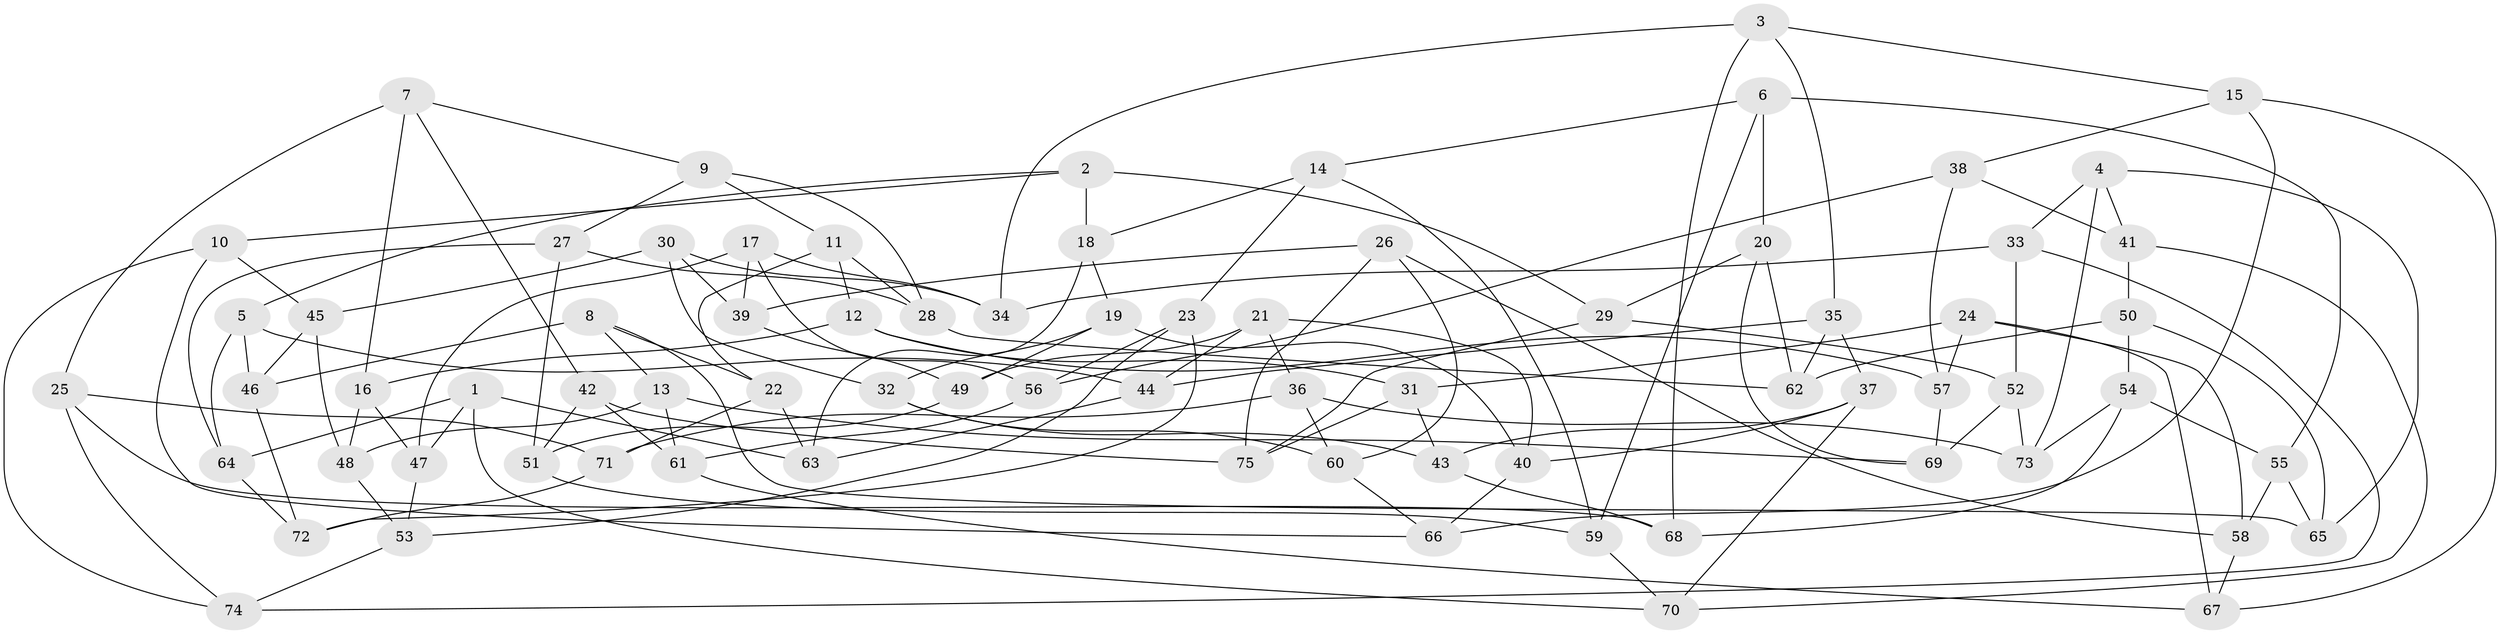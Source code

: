 // coarse degree distribution, {6: 0.5454545454545454, 4: 0.2727272727272727, 5: 0.1590909090909091, 3: 0.022727272727272728}
// Generated by graph-tools (version 1.1) at 2025/42/03/06/25 10:42:16]
// undirected, 75 vertices, 150 edges
graph export_dot {
graph [start="1"]
  node [color=gray90,style=filled];
  1;
  2;
  3;
  4;
  5;
  6;
  7;
  8;
  9;
  10;
  11;
  12;
  13;
  14;
  15;
  16;
  17;
  18;
  19;
  20;
  21;
  22;
  23;
  24;
  25;
  26;
  27;
  28;
  29;
  30;
  31;
  32;
  33;
  34;
  35;
  36;
  37;
  38;
  39;
  40;
  41;
  42;
  43;
  44;
  45;
  46;
  47;
  48;
  49;
  50;
  51;
  52;
  53;
  54;
  55;
  56;
  57;
  58;
  59;
  60;
  61;
  62;
  63;
  64;
  65;
  66;
  67;
  68;
  69;
  70;
  71;
  72;
  73;
  74;
  75;
  1 -- 64;
  1 -- 47;
  1 -- 63;
  1 -- 70;
  2 -- 5;
  2 -- 18;
  2 -- 29;
  2 -- 10;
  3 -- 35;
  3 -- 68;
  3 -- 15;
  3 -- 34;
  4 -- 73;
  4 -- 33;
  4 -- 65;
  4 -- 41;
  5 -- 46;
  5 -- 44;
  5 -- 64;
  6 -- 59;
  6 -- 14;
  6 -- 55;
  6 -- 20;
  7 -- 9;
  7 -- 25;
  7 -- 42;
  7 -- 16;
  8 -- 46;
  8 -- 13;
  8 -- 22;
  8 -- 65;
  9 -- 28;
  9 -- 27;
  9 -- 11;
  10 -- 74;
  10 -- 66;
  10 -- 45;
  11 -- 22;
  11 -- 12;
  11 -- 28;
  12 -- 57;
  12 -- 16;
  12 -- 31;
  13 -- 61;
  13 -- 69;
  13 -- 48;
  14 -- 59;
  14 -- 23;
  14 -- 18;
  15 -- 38;
  15 -- 66;
  15 -- 67;
  16 -- 47;
  16 -- 48;
  17 -- 34;
  17 -- 47;
  17 -- 56;
  17 -- 39;
  18 -- 19;
  18 -- 63;
  19 -- 40;
  19 -- 49;
  19 -- 32;
  20 -- 69;
  20 -- 62;
  20 -- 29;
  21 -- 49;
  21 -- 40;
  21 -- 36;
  21 -- 44;
  22 -- 71;
  22 -- 63;
  23 -- 56;
  23 -- 72;
  23 -- 53;
  24 -- 67;
  24 -- 57;
  24 -- 58;
  24 -- 31;
  25 -- 68;
  25 -- 71;
  25 -- 74;
  26 -- 60;
  26 -- 39;
  26 -- 75;
  26 -- 58;
  27 -- 51;
  27 -- 64;
  27 -- 28;
  28 -- 62;
  29 -- 75;
  29 -- 52;
  30 -- 45;
  30 -- 32;
  30 -- 34;
  30 -- 39;
  31 -- 75;
  31 -- 43;
  32 -- 43;
  32 -- 60;
  33 -- 52;
  33 -- 34;
  33 -- 74;
  35 -- 62;
  35 -- 37;
  35 -- 44;
  36 -- 60;
  36 -- 71;
  36 -- 73;
  37 -- 70;
  37 -- 40;
  37 -- 43;
  38 -- 41;
  38 -- 57;
  38 -- 56;
  39 -- 49;
  40 -- 66;
  41 -- 70;
  41 -- 50;
  42 -- 51;
  42 -- 75;
  42 -- 61;
  43 -- 68;
  44 -- 63;
  45 -- 48;
  45 -- 46;
  46 -- 72;
  47 -- 53;
  48 -- 53;
  49 -- 51;
  50 -- 62;
  50 -- 54;
  50 -- 65;
  51 -- 59;
  52 -- 69;
  52 -- 73;
  53 -- 74;
  54 -- 68;
  54 -- 73;
  54 -- 55;
  55 -- 65;
  55 -- 58;
  56 -- 61;
  57 -- 69;
  58 -- 67;
  59 -- 70;
  60 -- 66;
  61 -- 67;
  64 -- 72;
  71 -- 72;
}
